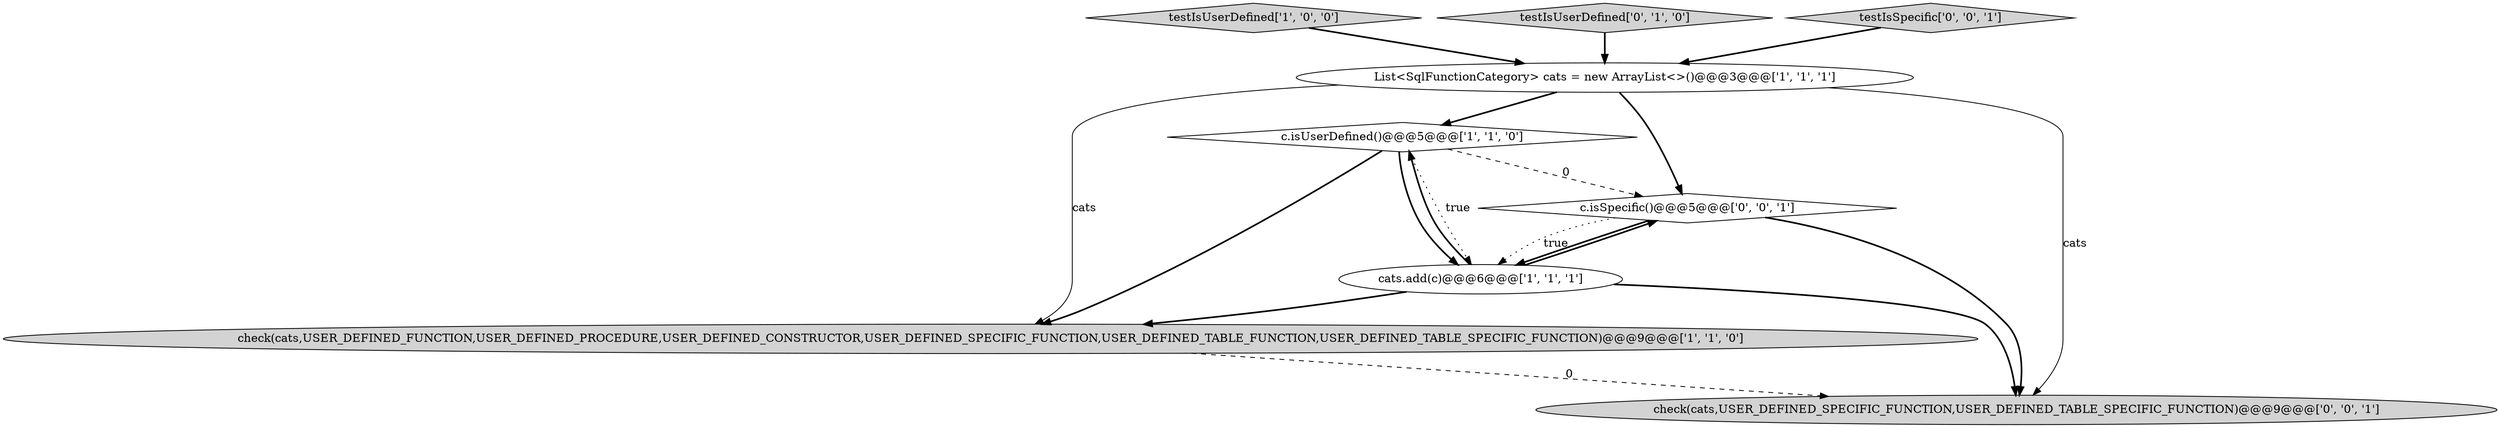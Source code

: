 digraph {
4 [style = filled, label = "List<SqlFunctionCategory> cats = new ArrayList<>()@@@3@@@['1', '1', '1']", fillcolor = white, shape = ellipse image = "AAA0AAABBB1BBB"];
1 [style = filled, label = "check(cats,USER_DEFINED_FUNCTION,USER_DEFINED_PROCEDURE,USER_DEFINED_CONSTRUCTOR,USER_DEFINED_SPECIFIC_FUNCTION,USER_DEFINED_TABLE_FUNCTION,USER_DEFINED_TABLE_SPECIFIC_FUNCTION)@@@9@@@['1', '1', '0']", fillcolor = lightgray, shape = ellipse image = "AAA0AAABBB1BBB"];
0 [style = filled, label = "c.isUserDefined()@@@5@@@['1', '1', '0']", fillcolor = white, shape = diamond image = "AAA0AAABBB1BBB"];
7 [style = filled, label = "check(cats,USER_DEFINED_SPECIFIC_FUNCTION,USER_DEFINED_TABLE_SPECIFIC_FUNCTION)@@@9@@@['0', '0', '1']", fillcolor = lightgray, shape = ellipse image = "AAA0AAABBB3BBB"];
3 [style = filled, label = "testIsUserDefined['1', '0', '0']", fillcolor = lightgray, shape = diamond image = "AAA0AAABBB1BBB"];
5 [style = filled, label = "testIsUserDefined['0', '1', '0']", fillcolor = lightgray, shape = diamond image = "AAA0AAABBB2BBB"];
6 [style = filled, label = "testIsSpecific['0', '0', '1']", fillcolor = lightgray, shape = diamond image = "AAA0AAABBB3BBB"];
8 [style = filled, label = "c.isSpecific()@@@5@@@['0', '0', '1']", fillcolor = white, shape = diamond image = "AAA0AAABBB3BBB"];
2 [style = filled, label = "cats.add(c)@@@6@@@['1', '1', '1']", fillcolor = white, shape = ellipse image = "AAA0AAABBB1BBB"];
4->8 [style = bold, label=""];
6->4 [style = bold, label=""];
0->8 [style = dashed, label="0"];
2->0 [style = bold, label=""];
2->7 [style = bold, label=""];
4->1 [style = solid, label="cats"];
4->7 [style = solid, label="cats"];
0->2 [style = dotted, label="true"];
8->2 [style = bold, label=""];
8->2 [style = dotted, label="true"];
1->7 [style = dashed, label="0"];
3->4 [style = bold, label=""];
0->1 [style = bold, label=""];
2->1 [style = bold, label=""];
2->8 [style = bold, label=""];
5->4 [style = bold, label=""];
8->7 [style = bold, label=""];
4->0 [style = bold, label=""];
0->2 [style = bold, label=""];
}
